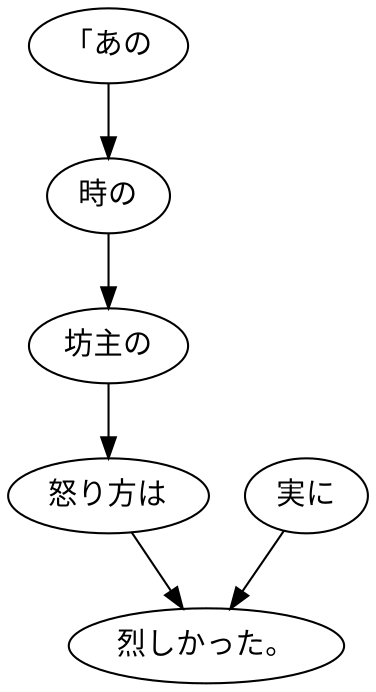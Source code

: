 digraph graph2497 {
	node0 [label="「あの"];
	node1 [label="時の"];
	node2 [label="坊主の"];
	node3 [label="怒り方は"];
	node4 [label="実に"];
	node5 [label="烈しかった。"];
	node0 -> node1;
	node1 -> node2;
	node2 -> node3;
	node3 -> node5;
	node4 -> node5;
}
